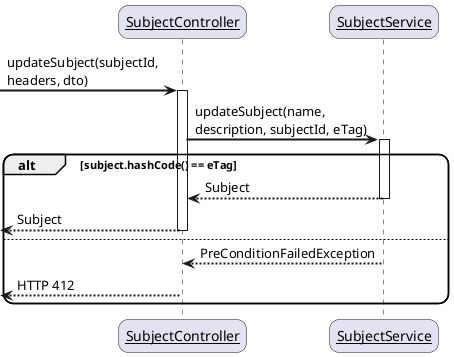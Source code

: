 @startuml Optimistic Concurrency

skinparam sequenceArrowThickness 2
skinparam roundcorner 20
skinparam maxmessagesize 180
skinparam sequenceParticipant underline

participant "SubjectController" as A
participant "SubjectService" as B

-> A: updateSubject(subjectId, headers, dto)
activate A

A -> B: updateSubject(name, description, subjectId, eTag)
activate B

alt subject.hashCode() == eTag

    B --> A: Subject
    deactivate B

    <-- A: Subject
    deactivate A

else 

    B --> A: PreConditionFailedException
    deactivate B

    <-- A: HTTP 412
    deactivate A

end

@enduml
